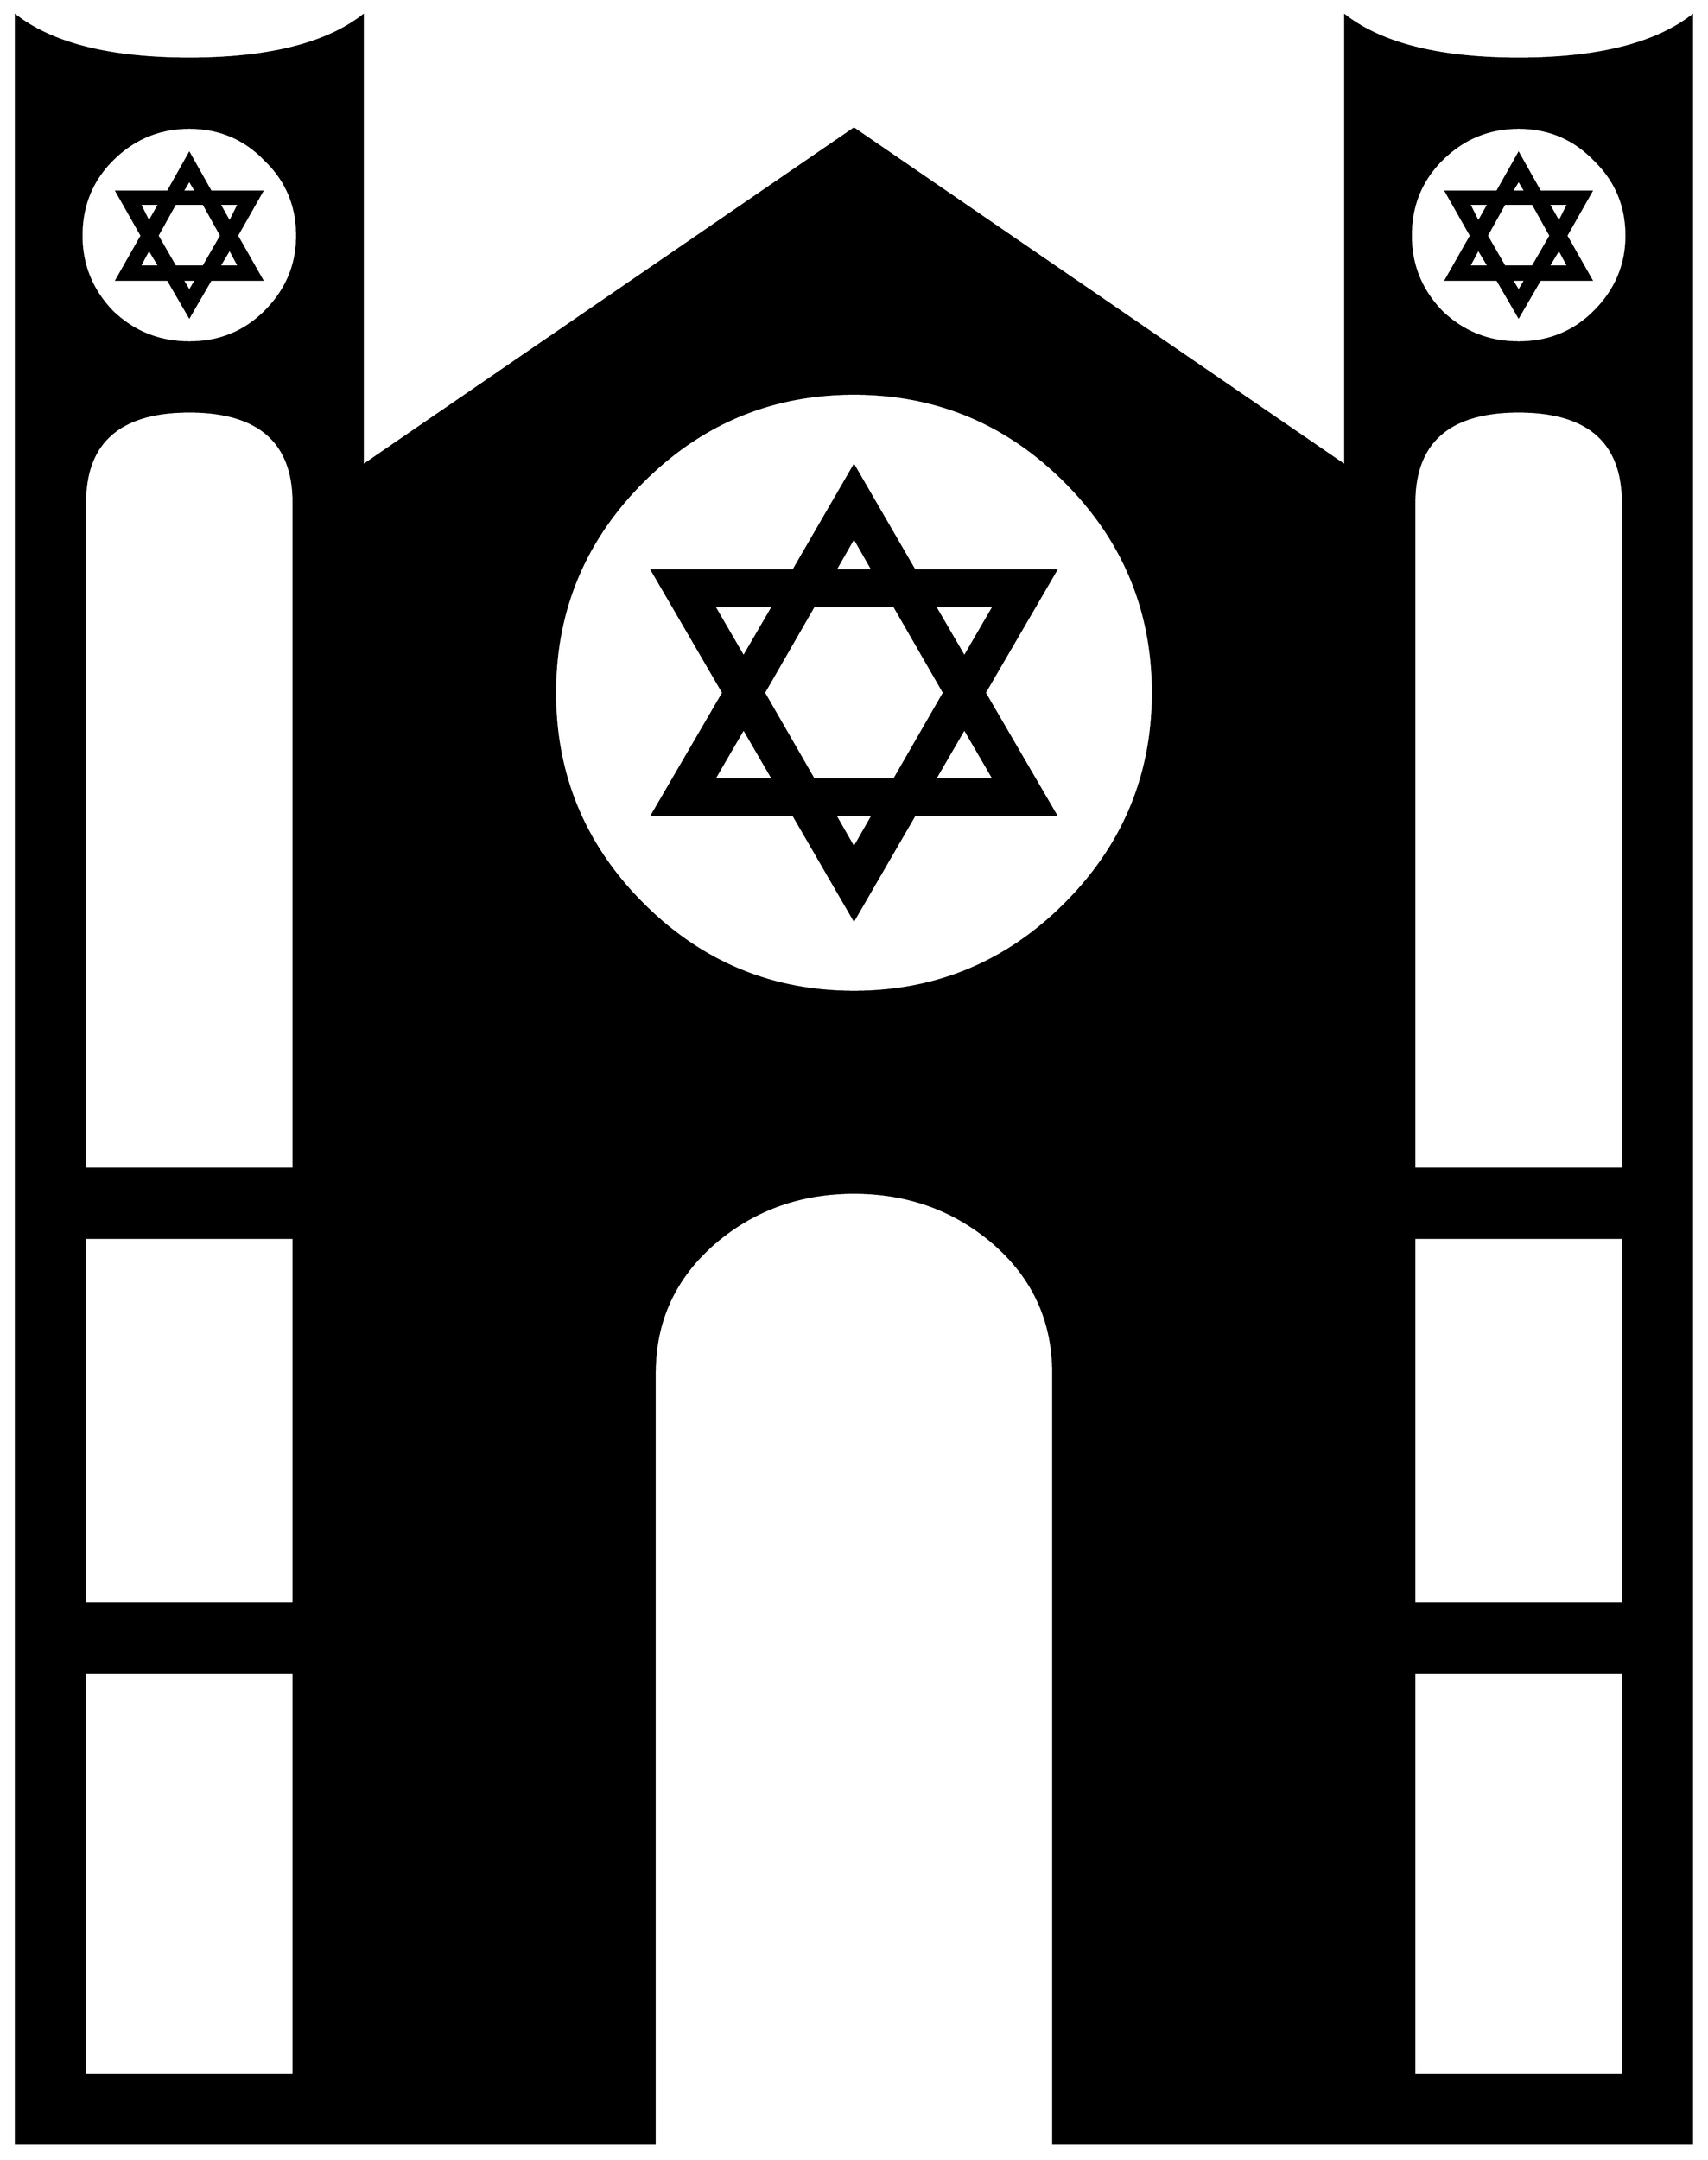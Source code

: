 


\begin{tikzpicture}[y=0.80pt, x=0.80pt, yscale=-1.0, xscale=1.0, inner sep=0pt, outer sep=0pt]
\begin{scope}[shift={(100.0,1678.0)},nonzero rule]
  \path[draw=.,fill=.,line width=1.600pt] (1508.0,342.0) --
    (970.0,342.0) -- (970.0,-307.0) .. controls (970.0,-351.667)
    and (952.667,-388.667) .. (918.0,-418.0) .. controls
    (885.333,-445.333) and (846.667,-459.0) .. (802.0,-459.0) ..
    controls (757.333,-459.0) and (718.667,-445.333) .. (686.0,-418.0)
    .. controls (651.333,-388.667) and (634.0,-351.667) ..
    (634.0,-307.0) -- (634.0,342.0) -- (96.0,342.0) --
    (96.0,-1450.0) .. controls (127.333,-1426.0) and
    (176.0,-1414.0) .. (242.0,-1414.0) .. controls
    (308.0,-1414.0) and (356.667,-1426.0) .. (388.0,-1450.0) --
    (388.0,-1071.0) -- (802.0,-1355.0) -- (1216.0,-1071.0) --
    (1216.0,-1450.0) .. controls (1247.333,-1426.0) and
    (1296.0,-1414.0) .. (1362.0,-1414.0) .. controls
    (1428.0,-1414.0) and (1476.667,-1426.0) .. (1508.0,-1450.0) --
    (1508.0,342.0) -- cycle(1453.0,-1265.0) .. controls
    (1453.0,-1290.333) and (1444.0,-1311.667) .. (1426.0,-1329.0) ..
    controls (1408.667,-1347.0) and (1387.333,-1356.0) ..
    (1362.0,-1356.0) .. controls (1336.667,-1356.0) and
    (1315.0,-1347.0) .. (1297.0,-1329.0) .. controls
    (1279.667,-1311.667) and (1271.0,-1290.333) .. (1271.0,-1265.0) ..
    controls (1271.0,-1240.333) and (1279.667,-1219.0) ..
    (1297.0,-1201.0) .. controls (1315.0,-1183.667) and
    (1336.667,-1175.0) .. (1362.0,-1175.0) .. controls
    (1387.333,-1175.0) and (1408.667,-1183.667) .. (1426.0,-1201.0) ..
    controls (1444.0,-1219.0) and (1453.0,-1240.333) ..
    (1453.0,-1265.0) -- cycle(1450.0,-479.0) -- (1450.0,-1040.0)
    .. controls (1450.0,-1091.333) and (1420.667,-1117.0) ..
    (1362.0,-1117.0) .. controls (1303.333,-1117.0) and
    (1274.0,-1091.333) .. (1274.0,-1040.0) -- (1274.0,-479.0) --
    (1450.0,-479.0) -- cycle(1054.0,-880.0) .. controls
    (1054.0,-949.333) and (1029.333,-1008.667) .. (980.0,-1058.0) ..
    controls (930.667,-1107.333) and (871.333,-1132.0) ..
    (802.0,-1132.0) .. controls (732.667,-1132.0) and
    (673.333,-1107.333) .. (624.0,-1058.0) .. controls
    (574.667,-1008.667) and (550.0,-949.333) .. (550.0,-880.0) ..
    controls (550.0,-810.667) and (574.667,-751.333) .. (624.0,-702.0)
    .. controls (673.333,-652.667) and (732.667,-628.0) ..
    (802.0,-628.0) .. controls (871.333,-628.0) and (930.667,-652.667)
    .. (980.0,-702.0) .. controls (1029.333,-751.333) and
    (1054.0,-810.667) .. (1054.0,-880.0) -- cycle(1450.0,-113.0)
    -- (1450.0,-421.0) -- (1274.0,-421.0) -- (1274.0,-113.0) --
    (1450.0,-113.0) -- cycle(333.0,-1265.0) .. controls
    (333.0,-1290.333) and (324.0,-1311.667) .. (306.0,-1329.0) ..
    controls (288.667,-1347.0) and (267.333,-1356.0) ..
    (242.0,-1356.0) .. controls (216.667,-1356.0) and
    (195.0,-1347.0) .. (177.0,-1329.0) .. controls
    (159.667,-1311.667) and (151.0,-1290.333) .. (151.0,-1265.0) ..
    controls (151.0,-1240.333) and (159.667,-1219.0) ..
    (177.0,-1201.0) .. controls (195.0,-1183.667) and
    (216.667,-1175.0) .. (242.0,-1175.0) .. controls
    (267.333,-1175.0) and (288.667,-1183.667) .. (306.0,-1201.0) ..
    controls (324.0,-1219.0) and (333.0,-1240.333) ..
    (333.0,-1265.0) -- cycle(1450.0,284.0) -- (1450.0,-55.0) --
    (1274.0,-55.0) -- (1274.0,284.0) -- (1450.0,284.0) --
    cycle(330.0,-479.0) -- (330.0,-1040.0) .. controls
    (330.0,-1091.333) and (300.667,-1117.0) .. (242.0,-1117.0) ..
    controls (183.333,-1117.0) and (154.0,-1091.333) ..
    (154.0,-1040.0) -- (154.0,-479.0) -- (330.0,-479.0) --
    cycle(330.0,-113.0) -- (330.0,-421.0) -- (154.0,-421.0) --
    (154.0,-113.0) -- (330.0,-113.0) -- cycle(330.0,284.0) --
    (330.0,-55.0) -- (154.0,-55.0) -- (154.0,284.0) --
    (330.0,284.0) -- cycle(1423.0,-1228.0) -- (1380.0,-1228.0)
    -- (1362.0,-1197.0) -- (1344.0,-1228.0) -- (1301.0,-1228.0)
    -- (1322.0,-1265.0) -- (1301.0,-1302.0) -- (1344.0,-1302.0)
    -- (1362.0,-1334.0) -- (1380.0,-1302.0) -- (1423.0,-1302.0)
    -- (1402.0,-1265.0) -- (1423.0,-1228.0) --
    cycle(972.0,-777.0) -- (853.0,-777.0) -- (802.0,-689.0) --
    (751.0,-777.0) -- (632.0,-777.0) -- (692.0,-880.0) --
    (632.0,-983.0) -- (751.0,-983.0) -- (802.0,-1071.0) --
    (853.0,-983.0) -- (972.0,-983.0) -- (912.0,-880.0) --
    (972.0,-777.0) -- cycle(303.0,-1228.0) -- (260.0,-1228.0) --
    (242.0,-1197.0) -- (224.0,-1228.0) -- (181.0,-1228.0) --
    (202.0,-1265.0) -- (181.0,-1302.0) -- (224.0,-1302.0) --
    (242.0,-1334.0) -- (260.0,-1302.0) -- (303.0,-1302.0) --
    (282.0,-1265.0) -- (303.0,-1228.0) -- cycle(1404.0,-1292.0)
    -- (1387.0,-1292.0) -- (1396.0,-1276.0) -- (1404.0,-1292.0)
    -- cycle(1368.0,-1302.0) -- (1362.0,-1312.0) --
    (1356.0,-1302.0) -- (1368.0,-1302.0) --
    cycle(1404.0,-1239.0) -- (1396.0,-1254.0) --
    (1387.0,-1239.0) -- (1404.0,-1239.0) --
    cycle(1389.0,-1265.0) -- (1374.0,-1292.0) --
    (1350.0,-1292.0) -- (1335.0,-1265.0) -- (1350.0,-1239.0) --
    (1374.0,-1239.0) -- (1389.0,-1265.0) --
    cycle(1337.0,-1292.0) -- (1320.0,-1292.0) --
    (1328.0,-1276.0) -- (1337.0,-1292.0) --
    cycle(1368.0,-1228.0) -- (1356.0,-1228.0) --
    (1362.0,-1218.0) -- (1368.0,-1228.0) --
    cycle(1337.0,-1239.0) -- (1328.0,-1254.0) --
    (1320.0,-1239.0) -- (1337.0,-1239.0) -- cycle(920.0,-953.0)
    -- (870.0,-953.0) -- (895.0,-910.0) -- (920.0,-953.0) --
    cycle(818.0,-983.0) -- (802.0,-1011.0) -- (786.0,-983.0) --
    (818.0,-983.0) -- cycle(920.0,-807.0) -- (895.0,-850.0) --
    (870.0,-807.0) -- (920.0,-807.0) -- cycle(878.0,-880.0) --
    (836.0,-953.0) -- (768.0,-953.0) -- (726.0,-880.0) --
    (768.0,-807.0) -- (836.0,-807.0) -- (878.0,-880.0) --
    cycle(734.0,-953.0) -- (684.0,-953.0) -- (709.0,-910.0) --
    (734.0,-953.0) -- cycle(818.0,-777.0) -- (786.0,-777.0) --
    (802.0,-749.0) -- (818.0,-777.0) -- cycle(284.0,-1292.0) --
    (267.0,-1292.0) -- (276.0,-1276.0) -- (284.0,-1292.0) --
    cycle(248.0,-1302.0) -- (242.0,-1312.0) -- (236.0,-1302.0)
    -- (248.0,-1302.0) -- cycle(734.0,-807.0) -- (709.0,-850.0)
    -- (684.0,-807.0) -- (734.0,-807.0) -- cycle(284.0,-1239.0)
    -- (276.0,-1254.0) -- (267.0,-1239.0) -- (284.0,-1239.0) --
    cycle(269.0,-1265.0) -- (254.0,-1292.0) -- (230.0,-1292.0)
    -- (215.0,-1265.0) -- (230.0,-1239.0) -- (254.0,-1239.0) --
    (269.0,-1265.0) -- cycle(217.0,-1292.0) -- (200.0,-1292.0)
    -- (208.0,-1276.0) -- (217.0,-1292.0) --
    cycle(248.0,-1228.0) -- (236.0,-1228.0) -- (242.0,-1218.0)
    -- (248.0,-1228.0) -- cycle(217.0,-1239.0) --
    (208.0,-1254.0) -- (200.0,-1239.0) -- (217.0,-1239.0) --
    cycle;
\end{scope}

\end{tikzpicture}

